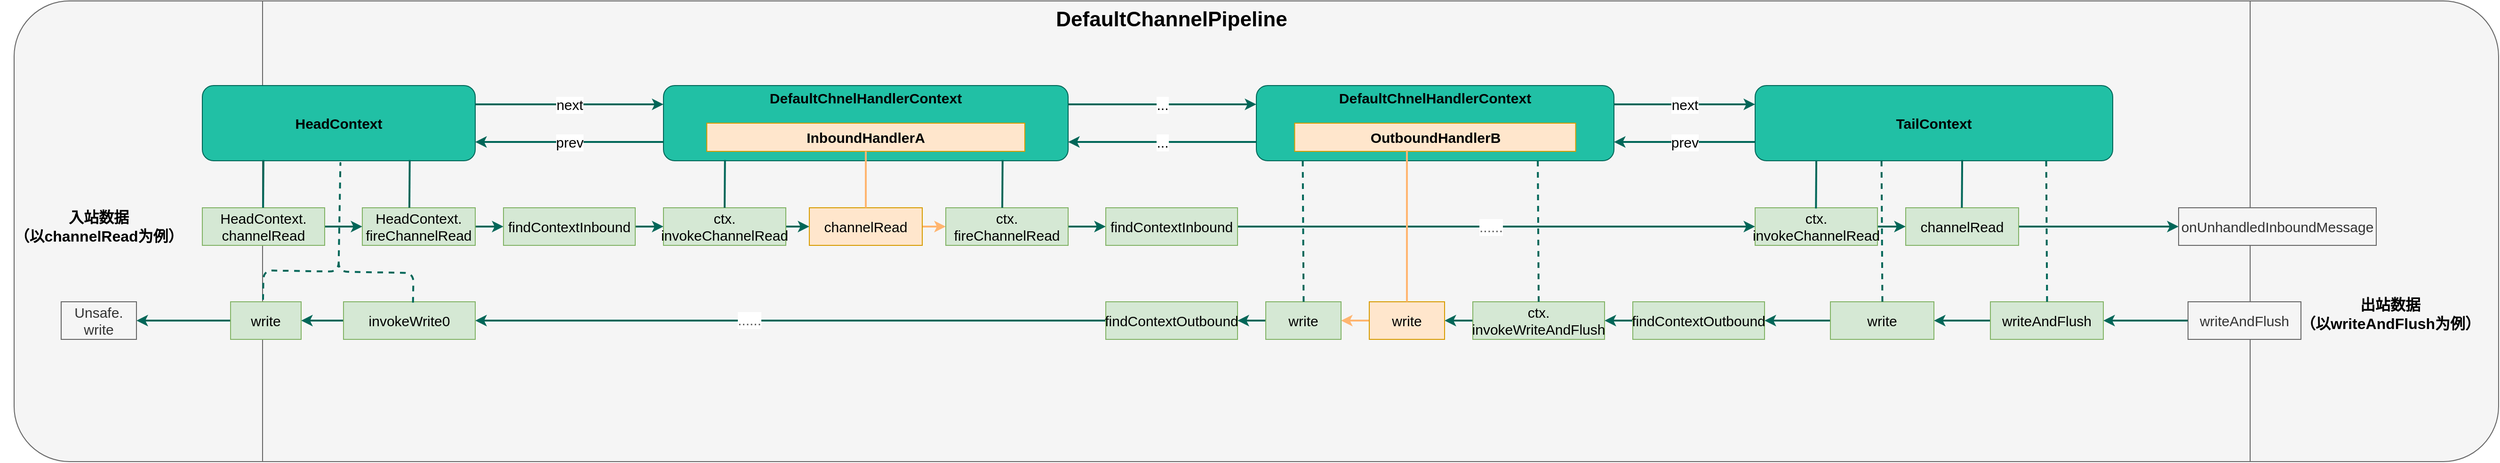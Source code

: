 <mxfile version="13.4.4" type="device"><diagram id="W7NMsTpwHfwhfy7TYtDK" name="Page-1"><mxGraphModel dx="2864" dy="1134" grid="1" gridSize="10" guides="1" tooltips="1" connect="1" arrows="1" fold="1" page="1" pageScale="1" pageWidth="827" pageHeight="1169" math="0" shadow="0"><root><mxCell id="0"/><mxCell id="1" parent="0"/><mxCell id="FERn1JxRN2KfmKGpzRKS-58" value="" style="shape=process;whiteSpace=wrap;html=1;backgroundOutline=1;rounded=1;sketch=0;strokeColor=#666666;fillColor=#f5f5f5;fontSize=15;fontColor=#333333;arcSize=12;" parent="1" vertex="1"><mxGeometry x="-520" y="150" width="2640" height="490" as="geometry"/></mxCell><mxCell id="FERn1JxRN2KfmKGpzRKS-1" value="&lt;b style=&quot;font-size: 15px;&quot;&gt;&lt;font style=&quot;font-size: 15px;&quot; color=&quot;#000000&quot;&gt;HeadContext&lt;/font&gt;&lt;/b&gt;" style="whiteSpace=wrap;html=1;strokeColor=#006658;fillColor=#21C0A5;fontColor=#5C5C5C;rounded=1;fontSize=15;" parent="1" vertex="1"><mxGeometry x="-320" y="240" width="290" height="80" as="geometry"/></mxCell><mxCell id="FERn1JxRN2KfmKGpzRKS-7" value="" style="group;fontSize=15;" parent="1" vertex="1" connectable="0"><mxGeometry x="170" y="240" width="430" height="80" as="geometry"/></mxCell><mxCell id="FERn1JxRN2KfmKGpzRKS-2" value="&lt;b style=&quot;font-size: 15px;&quot;&gt;&lt;font style=&quot;font-size: 15px;&quot;&gt;&lt;font color=&quot;#000000&quot; style=&quot;font-size: 15px;&quot;&gt;DefaultChnelHandlerContext&lt;br style=&quot;font-size: 15px;&quot;&gt;&lt;/font&gt;&lt;br style=&quot;font-size: 15px;&quot;&gt;&lt;br style=&quot;font-size: 15px;&quot;&gt;&lt;br style=&quot;font-size: 15px;&quot;&gt;&lt;/font&gt;&lt;/b&gt;" style="whiteSpace=wrap;html=1;strokeColor=#006658;fillColor=#21C0A5;fontColor=#5C5C5C;rounded=1;fontSize=15;" parent="FERn1JxRN2KfmKGpzRKS-7" vertex="1"><mxGeometry width="430" height="80" as="geometry"/></mxCell><mxCell id="FERn1JxRN2KfmKGpzRKS-3" value="&lt;span style=&quot;font-size: 15px;&quot;&gt;&lt;b style=&quot;font-size: 15px;&quot;&gt;InboundHandlerA&lt;/b&gt;&lt;/span&gt;" style="rounded=0;whiteSpace=wrap;html=1;sketch=0;strokeColor=#d79b00;fillColor=#ffe6cc;fontSize=15;" parent="FERn1JxRN2KfmKGpzRKS-7" vertex="1"><mxGeometry x="46.071" y="40" width="337.857" height="30" as="geometry"/></mxCell><mxCell id="FERn1JxRN2KfmKGpzRKS-8" value="" style="group;fontSize=15;" parent="1" vertex="1" connectable="0"><mxGeometry x="800" y="240" width="380" height="80" as="geometry"/></mxCell><mxCell id="FERn1JxRN2KfmKGpzRKS-9" value="&lt;b style=&quot;font-size: 15px;&quot;&gt;&lt;font style=&quot;font-size: 15px;&quot;&gt;&lt;font color=&quot;#000000&quot; style=&quot;font-size: 15px;&quot;&gt;DefaultChnelHandlerContext&lt;br style=&quot;font-size: 15px;&quot;&gt;&lt;/font&gt;&lt;br style=&quot;font-size: 15px;&quot;&gt;&lt;br style=&quot;font-size: 15px;&quot;&gt;&lt;br style=&quot;font-size: 15px;&quot;&gt;&lt;/font&gt;&lt;/b&gt;" style="whiteSpace=wrap;html=1;strokeColor=#006658;fillColor=#21C0A5;fontColor=#5C5C5C;rounded=1;fontSize=15;" parent="FERn1JxRN2KfmKGpzRKS-8" vertex="1"><mxGeometry width="380" height="80" as="geometry"/></mxCell><mxCell id="FERn1JxRN2KfmKGpzRKS-10" value="&lt;font style=&quot;font-size: 15px;&quot;&gt;&lt;b style=&quot;font-size: 15px;&quot;&gt;OutboundHandlerB&lt;/b&gt;&lt;/font&gt;" style="rounded=0;whiteSpace=wrap;html=1;sketch=0;strokeColor=#d79b00;fillColor=#ffe6cc;fontSize=15;" parent="FERn1JxRN2KfmKGpzRKS-8" vertex="1"><mxGeometry x="40.714" y="40" width="298.571" height="30" as="geometry"/></mxCell><mxCell id="FERn1JxRN2KfmKGpzRKS-11" value="&lt;b style=&quot;font-size: 15px;&quot;&gt;&lt;font style=&quot;font-size: 15px;&quot; color=&quot;#000000&quot;&gt;TailContext&lt;/font&gt;&lt;/b&gt;" style="whiteSpace=wrap;html=1;strokeColor=#006658;fillColor=#21C0A5;fontColor=#5C5C5C;rounded=1;fontSize=15;" parent="1" vertex="1"><mxGeometry x="1330" y="240" width="380" height="80" as="geometry"/></mxCell><mxCell id="FERn1JxRN2KfmKGpzRKS-12" value="" style="endArrow=classic;html=1;strokeColor=#006658;fillColor=#21C0A5;fontColor=#5C5C5C;strokeWidth=2;exitX=1;exitY=0.25;exitDx=0;exitDy=0;entryX=0;entryY=0.25;entryDx=0;entryDy=0;fontSize=15;" parent="1" source="FERn1JxRN2KfmKGpzRKS-1" target="FERn1JxRN2KfmKGpzRKS-2" edge="1"><mxGeometry relative="1" as="geometry"><mxPoint x="140" y="270" as="sourcePoint"/><mxPoint x="320" y="270" as="targetPoint"/></mxGeometry></mxCell><mxCell id="FERn1JxRN2KfmKGpzRKS-13" value="&lt;font style=&quot;font-size: 15px;&quot;&gt;next&lt;/font&gt;" style="edgeLabel;resizable=0;html=1;align=center;verticalAlign=middle;fontSize=15;" parent="FERn1JxRN2KfmKGpzRKS-12" connectable="0" vertex="1"><mxGeometry relative="1" as="geometry"/></mxCell><mxCell id="FERn1JxRN2KfmKGpzRKS-14" value="" style="endArrow=classic;html=1;strokeColor=#006658;fillColor=#21C0A5;fontColor=#5C5C5C;strokeWidth=2;exitX=1;exitY=0.25;exitDx=0;exitDy=0;entryX=0;entryY=0.25;entryDx=0;entryDy=0;fontSize=15;" parent="1" source="FERn1JxRN2KfmKGpzRKS-2" target="FERn1JxRN2KfmKGpzRKS-9" edge="1"><mxGeometry relative="1" as="geometry"><mxPoint x="530" y="270" as="sourcePoint"/><mxPoint x="600" y="270" as="targetPoint"/></mxGeometry></mxCell><mxCell id="FERn1JxRN2KfmKGpzRKS-15" value="&lt;font style=&quot;font-size: 15px;&quot;&gt;...&lt;/font&gt;" style="edgeLabel;resizable=0;html=1;align=center;verticalAlign=middle;fontSize=15;" parent="FERn1JxRN2KfmKGpzRKS-14" connectable="0" vertex="1"><mxGeometry relative="1" as="geometry"/></mxCell><mxCell id="FERn1JxRN2KfmKGpzRKS-16" value="" style="endArrow=classic;html=1;strokeColor=#006658;fillColor=#21C0A5;fontColor=#5C5C5C;strokeWidth=2;entryX=0;entryY=0.25;entryDx=0;entryDy=0;exitX=1;exitY=0.25;exitDx=0;exitDy=0;fontSize=15;" parent="1" source="FERn1JxRN2KfmKGpzRKS-9" target="FERn1JxRN2KfmKGpzRKS-11" edge="1"><mxGeometry relative="1" as="geometry"><mxPoint x="810" y="270" as="sourcePoint"/><mxPoint x="880" y="270" as="targetPoint"/></mxGeometry></mxCell><mxCell id="FERn1JxRN2KfmKGpzRKS-17" value="&lt;font style=&quot;font-size: 15px;&quot;&gt;next&lt;/font&gt;" style="edgeLabel;resizable=0;html=1;align=center;verticalAlign=middle;fontSize=15;" parent="FERn1JxRN2KfmKGpzRKS-16" connectable="0" vertex="1"><mxGeometry relative="1" as="geometry"/></mxCell><mxCell id="FERn1JxRN2KfmKGpzRKS-18" value="" style="endArrow=classic;html=1;strokeColor=#006658;fillColor=#21C0A5;fontColor=#5C5C5C;strokeWidth=2;entryX=1;entryY=0.75;entryDx=0;entryDy=0;exitX=0;exitY=0.75;exitDx=0;exitDy=0;fontSize=15;" parent="1" source="FERn1JxRN2KfmKGpzRKS-2" target="FERn1JxRN2KfmKGpzRKS-1" edge="1"><mxGeometry relative="1" as="geometry"><mxPoint x="260" y="280" as="sourcePoint"/><mxPoint x="330" y="280" as="targetPoint"/></mxGeometry></mxCell><mxCell id="FERn1JxRN2KfmKGpzRKS-19" value="&lt;font style=&quot;font-size: 15px;&quot;&gt;prev&lt;/font&gt;" style="edgeLabel;resizable=0;html=1;align=center;verticalAlign=middle;fontSize=15;" parent="FERn1JxRN2KfmKGpzRKS-18" connectable="0" vertex="1"><mxGeometry relative="1" as="geometry"/></mxCell><mxCell id="FERn1JxRN2KfmKGpzRKS-20" value="" style="endArrow=classic;html=1;strokeColor=#006658;fillColor=#21C0A5;fontColor=#5C5C5C;strokeWidth=2;entryX=1;entryY=0.75;entryDx=0;entryDy=0;exitX=0;exitY=0.75;exitDx=0;exitDy=0;fontSize=15;" parent="1" source="FERn1JxRN2KfmKGpzRKS-9" target="FERn1JxRN2KfmKGpzRKS-2" edge="1"><mxGeometry relative="1" as="geometry"><mxPoint x="600" y="300" as="sourcePoint"/><mxPoint x="530" y="300" as="targetPoint"/></mxGeometry></mxCell><mxCell id="FERn1JxRN2KfmKGpzRKS-21" value="&lt;font style=&quot;font-size: 15px;&quot;&gt;...&lt;/font&gt;" style="edgeLabel;resizable=0;html=1;align=center;verticalAlign=middle;fontSize=15;" parent="FERn1JxRN2KfmKGpzRKS-20" connectable="0" vertex="1"><mxGeometry relative="1" as="geometry"/></mxCell><mxCell id="FERn1JxRN2KfmKGpzRKS-22" value="" style="endArrow=classic;html=1;strokeColor=#006658;fillColor=#21C0A5;fontColor=#5C5C5C;strokeWidth=2;entryX=1;entryY=0.75;entryDx=0;entryDy=0;exitX=0;exitY=0.75;exitDx=0;exitDy=0;fontSize=15;" parent="1" source="FERn1JxRN2KfmKGpzRKS-11" target="FERn1JxRN2KfmKGpzRKS-9" edge="1"><mxGeometry relative="1" as="geometry"><mxPoint x="880" y="300" as="sourcePoint"/><mxPoint x="810" y="300" as="targetPoint"/></mxGeometry></mxCell><mxCell id="FERn1JxRN2KfmKGpzRKS-23" value="&lt;font style=&quot;font-size: 15px;&quot;&gt;prev&lt;/font&gt;" style="edgeLabel;resizable=0;html=1;align=center;verticalAlign=middle;fontSize=15;" parent="FERn1JxRN2KfmKGpzRKS-22" connectable="0" vertex="1"><mxGeometry relative="1" as="geometry"/></mxCell><mxCell id="FERn1JxRN2KfmKGpzRKS-24" value="&lt;font style=&quot;font-size: 16px;&quot;&gt;&lt;b style=&quot;font-size: 16px;&quot;&gt;&lt;font color=&quot;#000000&quot; style=&quot;font-size: 16px;&quot;&gt;&lt;span style=&quot;font-size: 16px;&quot;&gt;入站数据&lt;/span&gt;&lt;br style=&quot;font-size: 16px;&quot;&gt;&lt;font style=&quot;font-size: 16px;&quot;&gt;（以channelRead为例）&lt;/font&gt;&lt;/font&gt;&lt;br style=&quot;font-size: 16px;&quot;&gt;&lt;/b&gt;&lt;/font&gt;" style="text;html=1;strokeColor=none;fillColor=none;align=center;verticalAlign=middle;whiteSpace=wrap;rounded=0;sketch=0;fontColor=#5C5C5C;fontSize=16;strokeWidth=2;" parent="1" vertex="1"><mxGeometry x="-535" y="380" width="210" height="20" as="geometry"/></mxCell><mxCell id="FERn1JxRN2KfmKGpzRKS-27" style="edgeStyle=orthogonalEdgeStyle;curved=0;rounded=0;sketch=0;orthogonalLoop=1;jettySize=auto;html=1;entryX=0;entryY=0.5;entryDx=0;entryDy=0;strokeColor=#006658;strokeWidth=2;fillColor=#21C0A5;fontColor=#5C5C5C;fontSize=15;" parent="1" source="FERn1JxRN2KfmKGpzRKS-25" target="FERn1JxRN2KfmKGpzRKS-26" edge="1"><mxGeometry relative="1" as="geometry"><mxPoint x="-150.0" y="390" as="targetPoint"/></mxGeometry></mxCell><mxCell id="FERn1JxRN2KfmKGpzRKS-25" value="&lt;font style=&quot;font-size: 15px;&quot;&gt;HeadContext.&lt;br style=&quot;font-size: 15px;&quot;&gt;channelRead&lt;/font&gt;" style="rounded=0;whiteSpace=wrap;html=1;sketch=0;fillColor=#d5e8d4;strokeColor=#82b366;fontSize=15;" parent="1" vertex="1"><mxGeometry x="-320" y="370" width="130" height="40" as="geometry"/></mxCell><mxCell id="FERn1JxRN2KfmKGpzRKS-29" style="edgeStyle=orthogonalEdgeStyle;curved=0;rounded=0;sketch=0;orthogonalLoop=1;jettySize=auto;html=1;entryX=0;entryY=0.5;entryDx=0;entryDy=0;strokeColor=#006658;strokeWidth=2;fillColor=#21C0A5;fontColor=#5C5C5C;fontSize=15;" parent="1" source="FERn1JxRN2KfmKGpzRKS-26" target="FERn1JxRN2KfmKGpzRKS-28" edge="1"><mxGeometry relative="1" as="geometry"/></mxCell><mxCell id="FERn1JxRN2KfmKGpzRKS-26" value="&lt;font style=&quot;font-size: 15px;&quot;&gt;HeadContext.&lt;br style=&quot;font-size: 15px;&quot;&gt;fireChannelRead&lt;/font&gt;" style="rounded=0;whiteSpace=wrap;html=1;sketch=0;fillColor=#d5e8d4;strokeColor=#82b366;fontSize=15;" parent="1" vertex="1"><mxGeometry x="-150" y="370" width="120" height="40" as="geometry"/></mxCell><mxCell id="FERn1JxRN2KfmKGpzRKS-31" style="edgeStyle=orthogonalEdgeStyle;curved=0;rounded=0;sketch=0;orthogonalLoop=1;jettySize=auto;html=1;entryX=0;entryY=0.5;entryDx=0;entryDy=0;strokeColor=#006658;strokeWidth=2;fillColor=#21C0A5;fontColor=#5C5C5C;fontSize=15;" parent="1" source="FERn1JxRN2KfmKGpzRKS-28" target="FERn1JxRN2KfmKGpzRKS-30" edge="1"><mxGeometry relative="1" as="geometry"/></mxCell><mxCell id="FERn1JxRN2KfmKGpzRKS-28" value="&lt;font style=&quot;font-size: 15px;&quot;&gt;findContextInbound&lt;br style=&quot;font-size: 15px;&quot;&gt;&lt;/font&gt;" style="rounded=0;whiteSpace=wrap;html=1;sketch=0;fillColor=#d5e8d4;strokeColor=#82b366;fontSize=15;" parent="1" vertex="1"><mxGeometry y="370" width="140" height="40" as="geometry"/></mxCell><mxCell id="FERn1JxRN2KfmKGpzRKS-34" style="edgeStyle=orthogonalEdgeStyle;curved=0;rounded=0;sketch=0;orthogonalLoop=1;jettySize=auto;html=1;entryX=0;entryY=0.5;entryDx=0;entryDy=0;strokeColor=#006658;strokeWidth=2;fillColor=#21C0A5;fontColor=#5C5C5C;fontSize=15;" parent="1" source="FERn1JxRN2KfmKGpzRKS-30" target="FERn1JxRN2KfmKGpzRKS-33" edge="1"><mxGeometry relative="1" as="geometry"/></mxCell><mxCell id="FERn1JxRN2KfmKGpzRKS-30" value="&lt;font style=&quot;font-size: 15px;&quot;&gt;ctx.&lt;br style=&quot;font-size: 15px;&quot;&gt;invokeChannelRead&lt;br style=&quot;font-size: 15px;&quot;&gt;&lt;/font&gt;" style="rounded=0;whiteSpace=wrap;html=1;sketch=0;fillColor=#d5e8d4;strokeColor=#82b366;fontSize=15;" parent="1" vertex="1"><mxGeometry x="170" y="370" width="130" height="40" as="geometry"/></mxCell><mxCell id="FERn1JxRN2KfmKGpzRKS-83" style="edgeStyle=orthogonalEdgeStyle;curved=0;rounded=0;sketch=0;orthogonalLoop=1;jettySize=auto;html=1;exitX=1;exitY=0.5;exitDx=0;exitDy=0;entryX=0;entryY=0.5;entryDx=0;entryDy=0;strokeColor=#FFB570;strokeWidth=2;fillColor=#21C0A5;fontSize=15;fontColor=#5C5C5C;" parent="1" source="FERn1JxRN2KfmKGpzRKS-33" target="FERn1JxRN2KfmKGpzRKS-39" edge="1"><mxGeometry relative="1" as="geometry"/></mxCell><mxCell id="FERn1JxRN2KfmKGpzRKS-33" value="&lt;font style=&quot;font-size: 15px;&quot;&gt;channelRead&lt;br style=&quot;font-size: 15px;&quot;&gt;&lt;/font&gt;" style="rounded=0;whiteSpace=wrap;html=1;sketch=0;fillColor=#ffe6cc;strokeColor=#d79b00;fontSize=15;" parent="1" vertex="1"><mxGeometry x="325" y="370" width="120" height="40" as="geometry"/></mxCell><mxCell id="FERn1JxRN2KfmKGpzRKS-36" value="" style="endArrow=none;html=1;strokeColor=#006658;strokeWidth=2;fillColor=#21C0A5;fontColor=#5C5C5C;exitX=0.5;exitY=0;exitDx=0;exitDy=0;entryX=0.152;entryY=0.991;entryDx=0;entryDy=0;entryPerimeter=0;fontSize=15;" parent="1" source="FERn1JxRN2KfmKGpzRKS-30" target="FERn1JxRN2KfmKGpzRKS-2" edge="1"><mxGeometry width="50" height="50" relative="1" as="geometry"><mxPoint x="520" y="410" as="sourcePoint"/><mxPoint x="224" y="320" as="targetPoint"/></mxGeometry></mxCell><mxCell id="FERn1JxRN2KfmKGpzRKS-37" value="" style="endArrow=none;html=1;strokeWidth=2;fillColor=#21C0A5;fontSize=15;fontColor=#5C5C5C;exitX=0.5;exitY=0;exitDx=0;exitDy=0;entryX=0.5;entryY=1;entryDx=0;entryDy=0;strokeColor=#FFB570;" parent="1" source="FERn1JxRN2KfmKGpzRKS-33" target="FERn1JxRN2KfmKGpzRKS-3" edge="1"><mxGeometry width="50" height="50" relative="1" as="geometry"><mxPoint x="380" y="410" as="sourcePoint"/><mxPoint x="432" y="309" as="targetPoint"/></mxGeometry></mxCell><mxCell id="FERn1JxRN2KfmKGpzRKS-42" style="edgeStyle=orthogonalEdgeStyle;curved=0;rounded=0;sketch=0;orthogonalLoop=1;jettySize=auto;html=1;entryX=0;entryY=0.5;entryDx=0;entryDy=0;strokeColor=#006658;strokeWidth=2;fillColor=#21C0A5;fontSize=15;fontColor=#5C5C5C;" parent="1" source="FERn1JxRN2KfmKGpzRKS-39" target="FERn1JxRN2KfmKGpzRKS-41" edge="1"><mxGeometry relative="1" as="geometry"/></mxCell><mxCell id="FERn1JxRN2KfmKGpzRKS-39" value="&lt;font style=&quot;font-size: 15px;&quot;&gt;ctx.&lt;br style=&quot;font-size: 15px;&quot;&gt;fireChannelRead&lt;br style=&quot;font-size: 15px;&quot;&gt;&lt;/font&gt;" style="rounded=0;whiteSpace=wrap;html=1;sketch=0;fillColor=#d5e8d4;strokeColor=#82b366;fontSize=15;" parent="1" vertex="1"><mxGeometry x="470" y="370" width="130" height="40" as="geometry"/></mxCell><mxCell id="FERn1JxRN2KfmKGpzRKS-46" style="edgeStyle=orthogonalEdgeStyle;curved=0;rounded=0;sketch=0;orthogonalLoop=1;jettySize=auto;html=1;entryX=0;entryY=0.5;entryDx=0;entryDy=0;strokeColor=#006658;strokeWidth=2;fillColor=#21C0A5;fontSize=15;fontColor=#5C5C5C;" parent="1" source="FERn1JxRN2KfmKGpzRKS-41" target="FERn1JxRN2KfmKGpzRKS-43" edge="1"><mxGeometry relative="1" as="geometry"/></mxCell><mxCell id="FERn1JxRN2KfmKGpzRKS-47" value="......" style="edgeLabel;html=1;align=center;verticalAlign=middle;resizable=0;points=[];fontSize=15;fontColor=#5C5C5C;" parent="FERn1JxRN2KfmKGpzRKS-46" vertex="1" connectable="0"><mxGeometry x="-0.021" relative="1" as="geometry"><mxPoint as="offset"/></mxGeometry></mxCell><mxCell id="FERn1JxRN2KfmKGpzRKS-41" value="&lt;font style=&quot;font-size: 15px;&quot;&gt;findContextInbound&lt;br style=&quot;font-size: 15px;&quot;&gt;&lt;/font&gt;" style="rounded=0;whiteSpace=wrap;html=1;sketch=0;fillColor=#d5e8d4;strokeColor=#82b366;fontSize=15;" parent="1" vertex="1"><mxGeometry x="640" y="370" width="140" height="40" as="geometry"/></mxCell><mxCell id="FERn1JxRN2KfmKGpzRKS-49" style="edgeStyle=orthogonalEdgeStyle;curved=0;rounded=0;sketch=0;orthogonalLoop=1;jettySize=auto;html=1;strokeColor=#006658;strokeWidth=2;fillColor=#21C0A5;fontSize=15;fontColor=#5C5C5C;" parent="1" source="FERn1JxRN2KfmKGpzRKS-43" target="FERn1JxRN2KfmKGpzRKS-48" edge="1"><mxGeometry relative="1" as="geometry"/></mxCell><mxCell id="FERn1JxRN2KfmKGpzRKS-43" value="&lt;font style=&quot;font-size: 15px;&quot;&gt;ctx.&lt;br style=&quot;font-size: 15px;&quot;&gt;invokeChannelRead&lt;br style=&quot;font-size: 15px;&quot;&gt;&lt;/font&gt;" style="rounded=0;whiteSpace=wrap;html=1;sketch=0;fillColor=#d5e8d4;strokeColor=#82b366;fontSize=15;" parent="1" vertex="1"><mxGeometry x="1330" y="370" width="130" height="40" as="geometry"/></mxCell><mxCell id="FERn1JxRN2KfmKGpzRKS-45" value="" style="endArrow=none;html=1;strokeColor=#006658;strokeWidth=2;fillColor=#21C0A5;fontColor=#5C5C5C;exitX=0.5;exitY=0;exitDx=0;exitDy=0;entryX=0.152;entryY=0.991;entryDx=0;entryDy=0;entryPerimeter=0;fontSize=15;" parent="1" edge="1"><mxGeometry width="50" height="50" relative="1" as="geometry"><mxPoint x="530" y="370" as="sourcePoint"/><mxPoint x="530.36" y="319.28" as="targetPoint"/></mxGeometry></mxCell><mxCell id="FERn1JxRN2KfmKGpzRKS-51" style="edgeStyle=orthogonalEdgeStyle;curved=0;rounded=0;sketch=0;orthogonalLoop=1;jettySize=auto;html=1;entryX=0;entryY=0.5;entryDx=0;entryDy=0;strokeColor=#006658;strokeWidth=2;fillColor=#21C0A5;fontSize=15;fontColor=#5C5C5C;" parent="1" source="FERn1JxRN2KfmKGpzRKS-48" target="FERn1JxRN2KfmKGpzRKS-50" edge="1"><mxGeometry relative="1" as="geometry"/></mxCell><mxCell id="FERn1JxRN2KfmKGpzRKS-48" value="&lt;font style=&quot;font-size: 15px;&quot;&gt;channelRead&lt;br style=&quot;font-size: 15px;&quot;&gt;&lt;/font&gt;" style="rounded=0;whiteSpace=wrap;html=1;sketch=0;fillColor=#d5e8d4;strokeColor=#82b366;fontSize=15;" parent="1" vertex="1"><mxGeometry x="1490" y="370" width="120" height="40" as="geometry"/></mxCell><mxCell id="FERn1JxRN2KfmKGpzRKS-50" value="&lt;font style=&quot;font-size: 15px;&quot;&gt;onUnhandledInboundMessage&lt;br style=&quot;font-size: 15px;&quot;&gt;&lt;/font&gt;" style="rounded=0;whiteSpace=wrap;html=1;sketch=0;fillColor=#f5f5f5;strokeColor=#666666;fontColor=#333333;fontSize=15;" parent="1" vertex="1"><mxGeometry x="1780" y="370" width="210" height="40" as="geometry"/></mxCell><mxCell id="FERn1JxRN2KfmKGpzRKS-52" value="" style="endArrow=none;html=1;strokeColor=#006658;strokeWidth=2;fillColor=#21C0A5;fontColor=#5C5C5C;exitX=0.5;exitY=0;exitDx=0;exitDy=0;entryX=0.152;entryY=0.991;entryDx=0;entryDy=0;entryPerimeter=0;fontSize=15;" parent="1" edge="1"><mxGeometry width="50" height="50" relative="1" as="geometry"><mxPoint x="-255.42" y="370.0" as="sourcePoint"/><mxPoint x="-255.06" y="319.28" as="targetPoint"/></mxGeometry></mxCell><mxCell id="FERn1JxRN2KfmKGpzRKS-53" value="" style="endArrow=none;html=1;strokeColor=#006658;strokeWidth=2;fillColor=#21C0A5;fontColor=#5C5C5C;exitX=0.5;exitY=0;exitDx=0;exitDy=0;entryX=0.152;entryY=0.991;entryDx=0;entryDy=0;entryPerimeter=0;fontSize=15;" parent="1" edge="1"><mxGeometry width="50" height="50" relative="1" as="geometry"><mxPoint x="-100" y="370.0" as="sourcePoint"/><mxPoint x="-99.64" y="319.28" as="targetPoint"/></mxGeometry></mxCell><mxCell id="FERn1JxRN2KfmKGpzRKS-54" value="" style="endArrow=none;html=1;strokeColor=#006658;strokeWidth=2;fillColor=#21C0A5;fontColor=#5C5C5C;exitX=0.5;exitY=0;exitDx=0;exitDy=0;entryX=0.152;entryY=0.991;entryDx=0;entryDy=0;entryPerimeter=0;fontSize=15;" parent="1" edge="1"><mxGeometry width="50" height="50" relative="1" as="geometry"><mxPoint x="1394.66" y="370.72" as="sourcePoint"/><mxPoint x="1395.02" y="320.0" as="targetPoint"/></mxGeometry></mxCell><mxCell id="FERn1JxRN2KfmKGpzRKS-55" value="" style="endArrow=none;html=1;strokeColor=#006658;strokeWidth=2;fillColor=#21C0A5;fontColor=#5C5C5C;exitX=0.5;exitY=0;exitDx=0;exitDy=0;entryX=0.152;entryY=0.991;entryDx=0;entryDy=0;entryPerimeter=0;fontSize=15;" parent="1" edge="1"><mxGeometry width="50" height="50" relative="1" as="geometry"><mxPoint x="1549.66" y="370.0" as="sourcePoint"/><mxPoint x="1550.02" y="319.28" as="targetPoint"/></mxGeometry></mxCell><mxCell id="FERn1JxRN2KfmKGpzRKS-64" style="edgeStyle=orthogonalEdgeStyle;curved=0;rounded=0;sketch=0;orthogonalLoop=1;jettySize=auto;html=1;entryX=1;entryY=0.5;entryDx=0;entryDy=0;strokeColor=#006658;strokeWidth=2;fillColor=#21C0A5;fontSize=15;fontColor=#5C5C5C;" parent="1" source="FERn1JxRN2KfmKGpzRKS-57" target="FERn1JxRN2KfmKGpzRKS-59" edge="1"><mxGeometry relative="1" as="geometry"/></mxCell><mxCell id="FERn1JxRN2KfmKGpzRKS-57" value="&lt;font style=&quot;font-size: 15px;&quot;&gt;writeAndFlush&lt;br style=&quot;font-size: 15px;&quot;&gt;&lt;/font&gt;" style="rounded=0;whiteSpace=wrap;html=1;sketch=0;fillColor=#f5f5f5;strokeColor=#666666;fontColor=#333333;fontSize=15;" parent="1" vertex="1"><mxGeometry x="1790" y="470" width="120" height="40" as="geometry"/></mxCell><mxCell id="FERn1JxRN2KfmKGpzRKS-65" style="edgeStyle=orthogonalEdgeStyle;curved=0;rounded=0;sketch=0;orthogonalLoop=1;jettySize=auto;html=1;entryX=1;entryY=0.5;entryDx=0;entryDy=0;strokeColor=#006658;strokeWidth=2;fillColor=#21C0A5;fontSize=15;fontColor=#5C5C5C;" parent="1" source="FERn1JxRN2KfmKGpzRKS-59" target="FERn1JxRN2KfmKGpzRKS-63" edge="1"><mxGeometry relative="1" as="geometry"/></mxCell><mxCell id="FERn1JxRN2KfmKGpzRKS-59" value="&lt;font style=&quot;font-size: 15px&quot;&gt;writeAndFlush&lt;br style=&quot;font-size: 15px&quot;&gt;&lt;/font&gt;" style="rounded=0;whiteSpace=wrap;html=1;sketch=0;fillColor=#d5e8d4;strokeColor=#82b366;fontSize=15;" parent="1" vertex="1"><mxGeometry x="1580" y="470" width="120" height="40" as="geometry"/></mxCell><mxCell id="FERn1JxRN2KfmKGpzRKS-68" style="edgeStyle=orthogonalEdgeStyle;curved=0;rounded=0;sketch=0;orthogonalLoop=1;jettySize=auto;html=1;entryX=1;entryY=0.5;entryDx=0;entryDy=0;strokeColor=#006658;strokeWidth=2;fillColor=#21C0A5;fontSize=15;fontColor=#5C5C5C;" parent="1" source="FERn1JxRN2KfmKGpzRKS-61" target="FERn1JxRN2KfmKGpzRKS-67" edge="1"><mxGeometry relative="1" as="geometry"/></mxCell><mxCell id="FERn1JxRN2KfmKGpzRKS-61" value="&lt;font style=&quot;font-size: 15px&quot;&gt;findContextOutbound&lt;br style=&quot;font-size: 15px&quot;&gt;&lt;/font&gt;" style="rounded=0;whiteSpace=wrap;html=1;sketch=0;fillColor=#d5e8d4;strokeColor=#82b366;fontSize=15;" parent="1" vertex="1"><mxGeometry x="1200" y="470" width="140" height="40" as="geometry"/></mxCell><mxCell id="FERn1JxRN2KfmKGpzRKS-62" value="&lt;font style=&quot;font-size: 15px;&quot;&gt;findContextInbound&lt;br style=&quot;font-size: 15px;&quot;&gt;&lt;/font&gt;" style="rounded=0;whiteSpace=wrap;html=1;sketch=0;fillColor=#d5e8d4;strokeColor=#82b366;fontSize=15;" parent="1" vertex="1"><mxGeometry x="640" y="370" width="140" height="40" as="geometry"/></mxCell><mxCell id="FERn1JxRN2KfmKGpzRKS-66" style="edgeStyle=orthogonalEdgeStyle;curved=0;rounded=0;sketch=0;orthogonalLoop=1;jettySize=auto;html=1;entryX=1;entryY=0.5;entryDx=0;entryDy=0;strokeColor=#006658;strokeWidth=2;fillColor=#21C0A5;fontSize=15;fontColor=#5C5C5C;" parent="1" source="FERn1JxRN2KfmKGpzRKS-63" target="FERn1JxRN2KfmKGpzRKS-61" edge="1"><mxGeometry relative="1" as="geometry"/></mxCell><mxCell id="FERn1JxRN2KfmKGpzRKS-63" value="&lt;font style=&quot;font-size: 15px&quot;&gt;write&lt;br style=&quot;font-size: 15px&quot;&gt;&lt;/font&gt;" style="rounded=0;whiteSpace=wrap;html=1;sketch=0;fillColor=#d5e8d4;strokeColor=#82b366;fontSize=15;" parent="1" vertex="1"><mxGeometry x="1410" y="470" width="110" height="40" as="geometry"/></mxCell><mxCell id="FERn1JxRN2KfmKGpzRKS-73" style="edgeStyle=orthogonalEdgeStyle;curved=0;rounded=0;sketch=0;orthogonalLoop=1;jettySize=auto;html=1;entryX=1;entryY=0.5;entryDx=0;entryDy=0;strokeColor=#006658;strokeWidth=2;fillColor=#21C0A5;fontSize=15;fontColor=#5C5C5C;" parent="1" source="FERn1JxRN2KfmKGpzRKS-67" target="FERn1JxRN2KfmKGpzRKS-72" edge="1"><mxGeometry relative="1" as="geometry"/></mxCell><mxCell id="FERn1JxRN2KfmKGpzRKS-67" value="&lt;font style=&quot;font-size: 15px&quot;&gt;ctx.&lt;br&gt;invokeWriteAndFlush&lt;br style=&quot;font-size: 15px&quot;&gt;&lt;/font&gt;" style="rounded=0;whiteSpace=wrap;html=1;sketch=0;fillColor=#d5e8d4;strokeColor=#82b366;fontSize=15;" parent="1" vertex="1"><mxGeometry x="1030" y="470" width="140" height="40" as="geometry"/></mxCell><mxCell id="FERn1JxRN2KfmKGpzRKS-69" value="" style="endArrow=none;html=1;strokeColor=#006658;strokeWidth=2;fillColor=#21C0A5;fontColor=#5C5C5C;exitX=0.5;exitY=0;exitDx=0;exitDy=0;entryX=0.787;entryY=0.996;entryDx=0;entryDy=0;fontSize=15;entryPerimeter=0;dashed=1;" parent="1" source="FERn1JxRN2KfmKGpzRKS-67" target="FERn1JxRN2KfmKGpzRKS-9" edge="1"><mxGeometry width="50" height="50" relative="1" as="geometry"><mxPoint x="1099.5" y="470.0" as="sourcePoint"/><mxPoint x="1099.86" y="419.28" as="targetPoint"/></mxGeometry></mxCell><mxCell id="FERn1JxRN2KfmKGpzRKS-70" value="" style="endArrow=none;html=1;strokeColor=#006658;strokeWidth=2;fillColor=#21C0A5;fontColor=#5C5C5C;exitX=0.5;exitY=0;exitDx=0;exitDy=0;entryX=0.787;entryY=0.996;entryDx=0;entryDy=0;fontSize=15;entryPerimeter=0;dashed=1;" parent="1" edge="1"><mxGeometry width="50" height="50" relative="1" as="geometry"><mxPoint x="1465.23" y="470" as="sourcePoint"/><mxPoint x="1464.29" y="319.68" as="targetPoint"/></mxGeometry></mxCell><mxCell id="FERn1JxRN2KfmKGpzRKS-71" value="" style="endArrow=none;html=1;strokeColor=#006658;strokeWidth=2;fillColor=#21C0A5;fontColor=#5C5C5C;exitX=0.5;exitY=0;exitDx=0;exitDy=0;entryX=0.787;entryY=0.996;entryDx=0;entryDy=0;fontSize=15;entryPerimeter=0;dashed=1;" parent="1" edge="1"><mxGeometry width="50" height="50" relative="1" as="geometry"><mxPoint x="1640.23" y="470" as="sourcePoint"/><mxPoint x="1639.29" y="319.68" as="targetPoint"/></mxGeometry></mxCell><mxCell id="FERn1JxRN2KfmKGpzRKS-81" style="edgeStyle=orthogonalEdgeStyle;curved=0;rounded=0;sketch=0;orthogonalLoop=1;jettySize=auto;html=1;strokeColor=#FFB570;strokeWidth=2;fillColor=#21C0A5;fontSize=15;fontColor=#5C5C5C;" parent="1" source="FERn1JxRN2KfmKGpzRKS-72" target="FERn1JxRN2KfmKGpzRKS-79" edge="1"><mxGeometry relative="1" as="geometry"/></mxCell><mxCell id="FERn1JxRN2KfmKGpzRKS-72" value="&lt;font style=&quot;font-size: 15px&quot;&gt;write&lt;br style=&quot;font-size: 15px&quot;&gt;&lt;/font&gt;" style="rounded=0;whiteSpace=wrap;html=1;sketch=0;fillColor=#ffe6cc;strokeColor=#d79b00;fontSize=15;" parent="1" vertex="1"><mxGeometry x="920" y="470" width="80" height="40" as="geometry"/></mxCell><mxCell id="FERn1JxRN2KfmKGpzRKS-74" value="" style="endArrow=none;html=1;strokeWidth=2;fillColor=#21C0A5;fontColor=#5C5C5C;fontSize=15;strokeColor=#FFB570;exitX=0.5;exitY=0;exitDx=0;exitDy=0;" parent="1" source="FERn1JxRN2KfmKGpzRKS-72" edge="1"><mxGeometry width="50" height="50" relative="1" as="geometry"><mxPoint x="944" y="410" as="sourcePoint"/><mxPoint x="960" y="309" as="targetPoint"/></mxGeometry></mxCell><mxCell id="FERn1JxRN2KfmKGpzRKS-88" style="edgeStyle=orthogonalEdgeStyle;curved=0;rounded=0;sketch=0;orthogonalLoop=1;jettySize=auto;html=1;entryX=1;entryY=0.5;entryDx=0;entryDy=0;strokeColor=#006658;strokeWidth=2;fillColor=#21C0A5;fontSize=15;fontColor=#5C5C5C;" parent="1" source="FERn1JxRN2KfmKGpzRKS-77" target="FERn1JxRN2KfmKGpzRKS-85" edge="1"><mxGeometry relative="1" as="geometry"/></mxCell><mxCell id="FERn1JxRN2KfmKGpzRKS-91" value="......" style="edgeLabel;html=1;align=center;verticalAlign=middle;resizable=0;points=[];fontSize=15;fontColor=#5C5C5C;" parent="FERn1JxRN2KfmKGpzRKS-88" vertex="1" connectable="0"><mxGeometry x="0.131" y="-1" relative="1" as="geometry"><mxPoint as="offset"/></mxGeometry></mxCell><mxCell id="FERn1JxRN2KfmKGpzRKS-77" value="&lt;font style=&quot;font-size: 15px&quot;&gt;findContextOutbound&lt;br style=&quot;font-size: 15px&quot;&gt;&lt;/font&gt;" style="rounded=0;whiteSpace=wrap;html=1;sketch=0;fillColor=#d5e8d4;strokeColor=#82b366;fontSize=15;" parent="1" vertex="1"><mxGeometry x="640" y="470" width="140" height="40" as="geometry"/></mxCell><mxCell id="FERn1JxRN2KfmKGpzRKS-84" style="edgeStyle=orthogonalEdgeStyle;curved=0;rounded=0;sketch=0;orthogonalLoop=1;jettySize=auto;html=1;exitX=0;exitY=0.5;exitDx=0;exitDy=0;entryX=1;entryY=0.5;entryDx=0;entryDy=0;strokeWidth=2;fillColor=#21C0A5;fontSize=15;fontColor=#5C5C5C;strokeColor=#006658;" parent="1" source="FERn1JxRN2KfmKGpzRKS-79" target="FERn1JxRN2KfmKGpzRKS-77" edge="1"><mxGeometry relative="1" as="geometry"/></mxCell><mxCell id="FERn1JxRN2KfmKGpzRKS-79" value="&lt;font style=&quot;font-size: 15px&quot;&gt;write&lt;br style=&quot;font-size: 15px&quot;&gt;&lt;/font&gt;" style="rounded=0;whiteSpace=wrap;html=1;sketch=0;fillColor=#d5e8d4;strokeColor=#82b366;fontSize=15;" parent="1" vertex="1"><mxGeometry x="810" y="470" width="80" height="40" as="geometry"/></mxCell><mxCell id="FERn1JxRN2KfmKGpzRKS-80" value="" style="endArrow=none;html=1;strokeColor=#006658;strokeWidth=2;fillColor=#21C0A5;fontColor=#5C5C5C;exitX=0.5;exitY=0;exitDx=0;exitDy=0;entryX=0.787;entryY=0.996;entryDx=0;entryDy=0;fontSize=15;entryPerimeter=0;dashed=1;" parent="1" edge="1"><mxGeometry width="50" height="50" relative="1" as="geometry"><mxPoint x="850.23" y="470" as="sourcePoint"/><mxPoint x="849.29" y="319.68" as="targetPoint"/></mxGeometry></mxCell><mxCell id="FERn1JxRN2KfmKGpzRKS-89" style="edgeStyle=orthogonalEdgeStyle;curved=0;rounded=0;sketch=0;orthogonalLoop=1;jettySize=auto;html=1;entryX=1;entryY=0.5;entryDx=0;entryDy=0;strokeColor=#006658;strokeWidth=2;fillColor=#21C0A5;fontSize=15;fontColor=#5C5C5C;" parent="1" source="FERn1JxRN2KfmKGpzRKS-85" target="FERn1JxRN2KfmKGpzRKS-86" edge="1"><mxGeometry relative="1" as="geometry"/></mxCell><mxCell id="FERn1JxRN2KfmKGpzRKS-85" value="&lt;font style=&quot;font-size: 15px&quot;&gt;invokeWrite0&lt;br style=&quot;font-size: 15px&quot;&gt;&lt;/font&gt;" style="rounded=0;whiteSpace=wrap;html=1;sketch=0;fillColor=#d5e8d4;strokeColor=#82b366;fontSize=15;" parent="1" vertex="1"><mxGeometry x="-170" y="470" width="140" height="40" as="geometry"/></mxCell><mxCell id="FERn1JxRN2KfmKGpzRKS-90" style="edgeStyle=orthogonalEdgeStyle;curved=0;rounded=0;sketch=0;orthogonalLoop=1;jettySize=auto;html=1;entryX=1;entryY=0.5;entryDx=0;entryDy=0;strokeColor=#006658;strokeWidth=2;fillColor=#21C0A5;fontSize=15;fontColor=#5C5C5C;" parent="1" source="FERn1JxRN2KfmKGpzRKS-86" target="FERn1JxRN2KfmKGpzRKS-87" edge="1"><mxGeometry relative="1" as="geometry"/></mxCell><mxCell id="FERn1JxRN2KfmKGpzRKS-86" value="&lt;font style=&quot;font-size: 15px&quot;&gt;write&lt;br style=&quot;font-size: 15px&quot;&gt;&lt;/font&gt;" style="rounded=0;whiteSpace=wrap;html=1;sketch=0;fillColor=#d5e8d4;strokeColor=#82b366;fontSize=15;" parent="1" vertex="1"><mxGeometry x="-290" y="470" width="75" height="40" as="geometry"/></mxCell><mxCell id="FERn1JxRN2KfmKGpzRKS-87" value="&lt;font style=&quot;font-size: 15px&quot;&gt;Unsafe.&lt;br&gt;write&lt;br style=&quot;font-size: 15px&quot;&gt;&lt;/font&gt;" style="rounded=0;whiteSpace=wrap;html=1;sketch=0;fillColor=#f5f5f5;strokeColor=#666666;fontSize=15;fontColor=#333333;" parent="1" vertex="1"><mxGeometry x="-470" y="470" width="80" height="40" as="geometry"/></mxCell><mxCell id="FERn1JxRN2KfmKGpzRKS-92" value="&lt;font style=&quot;font-size: 22px&quot; color=&quot;#000000&quot;&gt;&lt;b&gt;DefaultChannelPipeline&lt;/b&gt;&lt;/font&gt;" style="text;html=1;strokeColor=none;fillColor=none;align=center;verticalAlign=middle;whiteSpace=wrap;rounded=0;sketch=0;fontSize=15;fontColor=#5C5C5C;" parent="1" vertex="1"><mxGeometry x="565" y="160" width="290" height="20" as="geometry"/></mxCell><mxCell id="FERn1JxRN2KfmKGpzRKS-100" value="" style="shape=curlyBracket;whiteSpace=wrap;html=1;rounded=1;sketch=0;strokeColor=#006658;fillColor=#21C0A5;fontSize=15;fontColor=#5C5C5C;rotation=91;size=0.793;strokeWidth=2;dashed=1;" parent="1" vertex="1"><mxGeometry x="-250.58" y="313.72" width="152.14" height="159.38" as="geometry"/></mxCell><mxCell id="ngVjTN7nKbEgiOVMyJ1p-3" value="&lt;font style=&quot;font-size: 16px;&quot;&gt;&lt;b style=&quot;font-size: 16px;&quot;&gt;&lt;font color=&quot;#000000&quot; style=&quot;font-size: 16px;&quot;&gt;&lt;span style=&quot;font-size: 16px;&quot;&gt;出站数据&lt;/span&gt;&lt;br style=&quot;font-size: 16px;&quot;&gt;&lt;font style=&quot;font-size: 16px;&quot;&gt;（以writeAndFlush为例）&lt;/font&gt;&lt;/font&gt;&lt;br style=&quot;font-size: 16px;&quot;&gt;&lt;/b&gt;&lt;/font&gt;" style="text;html=1;strokeColor=none;fillColor=none;align=center;verticalAlign=middle;whiteSpace=wrap;rounded=0;sketch=0;fontColor=#5C5C5C;fontSize=16;" vertex="1" parent="1"><mxGeometry x="1900" y="473.1" width="210" height="20" as="geometry"/></mxCell></root></mxGraphModel></diagram></mxfile>